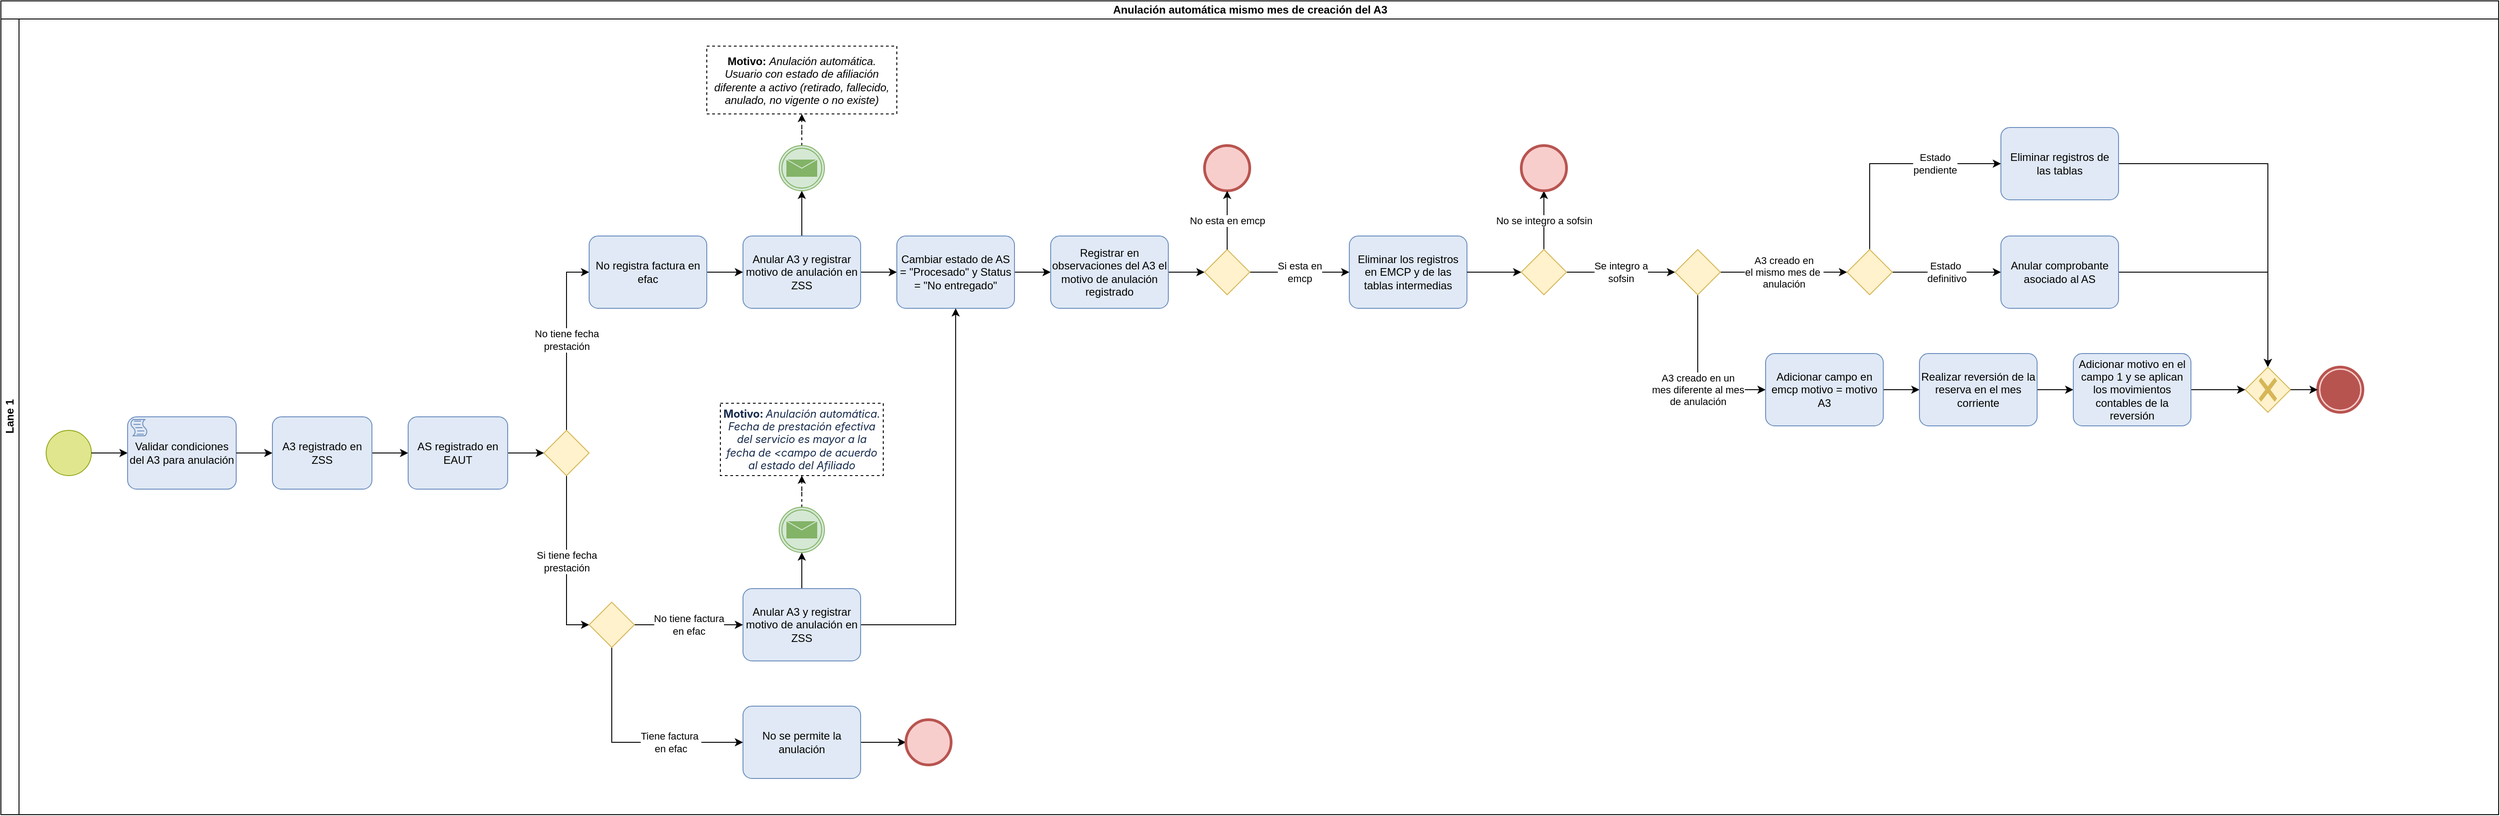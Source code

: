 <mxfile version="21.6.5" type="github">
  <diagram name="Página-1" id="4TS4ZSFtOruOx2kP_wSt">
    <mxGraphModel dx="2219" dy="939" grid="1" gridSize="10" guides="1" tooltips="1" connect="1" arrows="1" fold="1" page="1" pageScale="1" pageWidth="2800" pageHeight="930" math="0" shadow="0">
      <root>
        <mxCell id="0" />
        <mxCell id="1" parent="0" />
        <mxCell id="92HgLjJ2JLJjH0k_BAY3-1" value="Anulación automática mismo mes de creación del A3" style="swimlane;childLayout=stackLayout;resizeParent=1;resizeParentMax=0;horizontal=1;startSize=20;horizontalStack=0;html=1;" parent="1" vertex="1">
          <mxGeometry x="10" y="10" width="2760" height="900" as="geometry" />
        </mxCell>
        <mxCell id="92HgLjJ2JLJjH0k_BAY3-2" value="Lane 1" style="swimlane;startSize=20;horizontal=0;html=1;" parent="92HgLjJ2JLJjH0k_BAY3-1" vertex="1">
          <mxGeometry y="20" width="2760" height="880" as="geometry" />
        </mxCell>
        <mxCell id="92HgLjJ2JLJjH0k_BAY3-4" value="" style="points=[[0.145,0.145,0],[0.5,0,0],[0.855,0.145,0],[1,0.5,0],[0.855,0.855,0],[0.5,1,0],[0.145,0.855,0],[0,0.5,0]];shape=mxgraph.bpmn.event;html=1;verticalLabelPosition=bottom;labelBackgroundColor=#ffffff;verticalAlign=top;align=center;perimeter=ellipsePerimeter;outlineConnect=0;aspect=fixed;outline=standard;symbol=general;fillColor=#E0E68E;strokeColor=#95A81A;" parent="92HgLjJ2JLJjH0k_BAY3-2" vertex="1">
          <mxGeometry x="50" y="455" width="50" height="50" as="geometry" />
        </mxCell>
        <mxCell id="92HgLjJ2JLJjH0k_BAY3-8" style="edgeStyle=orthogonalEdgeStyle;rounded=0;orthogonalLoop=1;jettySize=auto;html=1;entryX=0;entryY=0.5;entryDx=0;entryDy=0;entryPerimeter=0;" parent="92HgLjJ2JLJjH0k_BAY3-2" source="92HgLjJ2JLJjH0k_BAY3-4" target="92HgLjJ2JLJjH0k_BAY3-40" edge="1">
          <mxGeometry relative="1" as="geometry">
            <mxPoint x="-580" y="-40" as="targetPoint" />
          </mxGeometry>
        </mxCell>
        <mxCell id="92HgLjJ2JLJjH0k_BAY3-40" value="Validar condiciones del A3 para anulación" style="points=[[0.25,0,0],[0.5,0,0],[0.75,0,0],[1,0.25,0],[1,0.5,0],[1,0.75,0],[0.75,1,0],[0.5,1,0],[0.25,1,0],[0,0.75,0],[0,0.5,0],[0,0.25,0]];shape=mxgraph.bpmn.task;whiteSpace=wrap;rectStyle=rounded;size=10;html=1;container=1;expand=0;collapsible=0;taskMarker=script;fillColor=#E0E9F5;strokeColor=#6C8EBF;" parent="92HgLjJ2JLJjH0k_BAY3-2" vertex="1">
          <mxGeometry x="140" y="440" width="120" height="80" as="geometry" />
        </mxCell>
        <mxCell id="92HgLjJ2JLJjH0k_BAY3-51" value="" style="edgeStyle=orthogonalEdgeStyle;rounded=0;orthogonalLoop=1;jettySize=auto;html=1;entryX=0;entryY=0.5;entryDx=0;entryDy=0;entryPerimeter=0;" parent="92HgLjJ2JLJjH0k_BAY3-2" source="92HgLjJ2JLJjH0k_BAY3-40" target="Pap4kky_UW2Ca2KQQF-1-5" edge="1">
          <mxGeometry relative="1" as="geometry">
            <mxPoint x="300" y="495" as="targetPoint" />
            <mxPoint x="400" y="500" as="sourcePoint" />
          </mxGeometry>
        </mxCell>
        <mxCell id="92HgLjJ2JLJjH0k_BAY3-107" style="edgeStyle=orthogonalEdgeStyle;rounded=0;orthogonalLoop=1;jettySize=auto;html=1;entryX=0;entryY=0.5;entryDx=0;entryDy=0;entryPerimeter=0;" parent="92HgLjJ2JLJjH0k_BAY3-2" source="92HgLjJ2JLJjH0k_BAY3-108" target="92HgLjJ2JLJjH0k_BAY3-149" edge="1">
          <mxGeometry relative="1" as="geometry">
            <mxPoint x="1010" y="790" as="targetPoint" />
          </mxGeometry>
        </mxCell>
        <mxCell id="92HgLjJ2JLJjH0k_BAY3-108" value="No se permite la anulación" style="points=[[0.25,0,0],[0.5,0,0],[0.75,0,0],[1,0.25,0],[1,0.5,0],[1,0.75,0],[0.75,1,0],[0.5,1,0],[0.25,1,0],[0,0.75,0],[0,0.5,0],[0,0.25,0]];shape=mxgraph.bpmn.task;whiteSpace=wrap;rectStyle=rounded;size=10;html=1;container=1;expand=0;collapsible=0;taskMarker=abstract;fillColor=#E0E9F5;strokeColor=#6C8EBF;" parent="92HgLjJ2JLJjH0k_BAY3-2" vertex="1">
          <mxGeometry x="820" y="760" width="130" height="80" as="geometry" />
        </mxCell>
        <mxCell id="92HgLjJ2JLJjH0k_BAY3-118" value="&lt;span style=&quot;box-sizing: border-box; color: rgb(23, 43, 77); font-family: -apple-system, BlinkMacSystemFont, &amp;quot;Segoe UI&amp;quot;, Roboto, Oxygen, Ubuntu, &amp;quot;Fira Sans&amp;quot;, &amp;quot;Droid Sans&amp;quot;, &amp;quot;Helvetica Neue&amp;quot;, sans-serif; letter-spacing: -0.08px; text-align: left; background-color: rgb(255, 255, 255);&quot; data-renderer-mark=&quot;true&quot;&gt;&lt;font style=&quot;font-size: 12px;&quot;&gt;&lt;b&gt;Motivo: &lt;/b&gt;&lt;i&gt;Anulación automática. Fecha de prestación efectiva del servicio es mayor a la fecha de &amp;lt;campo de acuerdo al estado del Afiliado&lt;/i&gt;&lt;/font&gt;&lt;/span&gt;" style="text;html=1;strokeColor=default;fillColor=none;align=center;verticalAlign=middle;whiteSpace=wrap;rounded=0;dashed=1;" parent="92HgLjJ2JLJjH0k_BAY3-2" vertex="1">
          <mxGeometry x="795" y="425" width="180" height="80" as="geometry" />
        </mxCell>
        <mxCell id="92HgLjJ2JLJjH0k_BAY3-149" value="" style="points=[[0.145,0.145,0],[0.5,0,0],[0.855,0.145,0],[1,0.5,0],[0.855,0.855,0],[0.5,1,0],[0.145,0.855,0],[0,0.5,0]];shape=mxgraph.bpmn.event;html=1;verticalLabelPosition=bottom;labelBackgroundColor=#ffffff;verticalAlign=top;align=center;perimeter=ellipsePerimeter;outlineConnect=0;aspect=fixed;outline=end;symbol=terminate2;fillColor=#f8cecc;strokeColor=#b85450;" parent="92HgLjJ2JLJjH0k_BAY3-2" vertex="1">
          <mxGeometry x="1000" y="775" width="50" height="50" as="geometry" />
        </mxCell>
        <mxCell id="Pap4kky_UW2Ca2KQQF-1-10" value="No tiene fecha&lt;br&gt;prestación" style="edgeStyle=orthogonalEdgeStyle;rounded=0;orthogonalLoop=1;jettySize=auto;html=1;entryX=0;entryY=0.5;entryDx=0;entryDy=0;entryPerimeter=0;" edge="1" parent="92HgLjJ2JLJjH0k_BAY3-2" source="Pap4kky_UW2Ca2KQQF-1-3" target="Pap4kky_UW2Ca2KQQF-1-123">
          <mxGeometry relative="1" as="geometry">
            <mxPoint x="710" y="395" as="targetPoint" />
            <Array as="points">
              <mxPoint x="625" y="280" />
            </Array>
          </mxGeometry>
        </mxCell>
        <mxCell id="Pap4kky_UW2Ca2KQQF-1-17" value="Si tiene fecha&lt;br&gt;prestación" style="edgeStyle=orthogonalEdgeStyle;rounded=0;orthogonalLoop=1;jettySize=auto;html=1;exitX=0.5;exitY=1;exitDx=0;exitDy=0;exitPerimeter=0;entryX=0;entryY=0.5;entryDx=0;entryDy=0;entryPerimeter=0;" edge="1" parent="92HgLjJ2JLJjH0k_BAY3-2" source="Pap4kky_UW2Ca2KQQF-1-3" target="Pap4kky_UW2Ca2KQQF-1-128">
          <mxGeometry relative="1" as="geometry">
            <mxPoint x="650" y="670" as="targetPoint" />
          </mxGeometry>
        </mxCell>
        <mxCell id="Pap4kky_UW2Ca2KQQF-1-3" value="" style="points=[[0.25,0.25,0],[0.5,0,0],[0.75,0.25,0],[1,0.5,0],[0.75,0.75,0],[0.5,1,0],[0.25,0.75,0],[0,0.5,0]];shape=mxgraph.bpmn.gateway2;html=1;verticalLabelPosition=bottom;labelBackgroundColor=#ffffff;verticalAlign=top;align=center;perimeter=rhombusPerimeter;outlineConnect=0;outline=none;symbol=none;fillColor=#fff2cc;strokeColor=#d6b656;" vertex="1" parent="92HgLjJ2JLJjH0k_BAY3-2">
          <mxGeometry x="600" y="455" width="50" height="50" as="geometry" />
        </mxCell>
        <mxCell id="Pap4kky_UW2Ca2KQQF-1-7" style="edgeStyle=orthogonalEdgeStyle;rounded=0;orthogonalLoop=1;jettySize=auto;html=1;" edge="1" parent="92HgLjJ2JLJjH0k_BAY3-2" source="Pap4kky_UW2Ca2KQQF-1-5" target="Pap4kky_UW2Ca2KQQF-1-6">
          <mxGeometry relative="1" as="geometry" />
        </mxCell>
        <mxCell id="Pap4kky_UW2Ca2KQQF-1-5" value="A3 registrado en ZSS" style="points=[[0.25,0,0],[0.5,0,0],[0.75,0,0],[1,0.25,0],[1,0.5,0],[1,0.75,0],[0.75,1,0],[0.5,1,0],[0.25,1,0],[0,0.75,0],[0,0.5,0],[0,0.25,0]];shape=mxgraph.bpmn.task;whiteSpace=wrap;rectStyle=rounded;size=10;html=1;container=1;expand=0;collapsible=0;taskMarker=abstract;fillColor=#E0E9F5;strokeColor=#6C8EBF;" vertex="1" parent="92HgLjJ2JLJjH0k_BAY3-2">
          <mxGeometry x="300" y="440" width="110" height="80" as="geometry" />
        </mxCell>
        <mxCell id="Pap4kky_UW2Ca2KQQF-1-8" style="edgeStyle=orthogonalEdgeStyle;rounded=0;orthogonalLoop=1;jettySize=auto;html=1;" edge="1" parent="92HgLjJ2JLJjH0k_BAY3-2" source="Pap4kky_UW2Ca2KQQF-1-6" target="Pap4kky_UW2Ca2KQQF-1-3">
          <mxGeometry relative="1" as="geometry" />
        </mxCell>
        <mxCell id="Pap4kky_UW2Ca2KQQF-1-6" value="AS registrado en EAUT" style="points=[[0.25,0,0],[0.5,0,0],[0.75,0,0],[1,0.25,0],[1,0.5,0],[1,0.75,0],[0.75,1,0],[0.5,1,0],[0.25,1,0],[0,0.75,0],[0,0.5,0],[0,0.25,0]];shape=mxgraph.bpmn.task;whiteSpace=wrap;rectStyle=rounded;size=10;html=1;container=1;expand=0;collapsible=0;taskMarker=abstract;fillColor=#E0E9F5;strokeColor=#6C8EBF;" vertex="1" parent="92HgLjJ2JLJjH0k_BAY3-2">
          <mxGeometry x="450" y="440" width="110" height="80" as="geometry" />
        </mxCell>
        <mxCell id="Pap4kky_UW2Ca2KQQF-1-26" style="edgeStyle=orthogonalEdgeStyle;rounded=0;orthogonalLoop=1;jettySize=auto;html=1;entryX=0;entryY=0.5;entryDx=0;entryDy=0;entryPerimeter=0;" edge="1" parent="92HgLjJ2JLJjH0k_BAY3-2" source="Pap4kky_UW2Ca2KQQF-1-22" target="Pap4kky_UW2Ca2KQQF-1-27">
          <mxGeometry relative="1" as="geometry">
            <mxPoint x="1230" y="255" as="targetPoint" />
          </mxGeometry>
        </mxCell>
        <mxCell id="Pap4kky_UW2Ca2KQQF-1-113" style="edgeStyle=orthogonalEdgeStyle;rounded=0;orthogonalLoop=1;jettySize=auto;html=1;entryX=0.5;entryY=1;entryDx=0;entryDy=0;entryPerimeter=0;" edge="1" parent="92HgLjJ2JLJjH0k_BAY3-2" source="Pap4kky_UW2Ca2KQQF-1-22" target="Pap4kky_UW2Ca2KQQF-1-119">
          <mxGeometry relative="1" as="geometry">
            <mxPoint x="885" y="170" as="targetPoint" />
          </mxGeometry>
        </mxCell>
        <mxCell id="Pap4kky_UW2Ca2KQQF-1-22" value="Anular A3 y registrar motivo de anulación en ZSS" style="points=[[0.25,0,0],[0.5,0,0],[0.75,0,0],[1,0.25,0],[1,0.5,0],[1,0.75,0],[0.75,1,0],[0.5,1,0],[0.25,1,0],[0,0.75,0],[0,0.5,0],[0,0.25,0]];shape=mxgraph.bpmn.task;whiteSpace=wrap;rectStyle=rounded;size=10;html=1;container=1;expand=0;collapsible=0;taskMarker=abstract;fillColor=#E0E9F5;strokeColor=#6C8EBF;" vertex="1" parent="92HgLjJ2JLJjH0k_BAY3-2">
          <mxGeometry x="820" y="240" width="130" height="80" as="geometry" />
        </mxCell>
        <mxCell id="Pap4kky_UW2Ca2KQQF-1-28" style="edgeStyle=orthogonalEdgeStyle;rounded=0;orthogonalLoop=1;jettySize=auto;html=1;" edge="1" parent="92HgLjJ2JLJjH0k_BAY3-2" source="Pap4kky_UW2Ca2KQQF-1-27" target="Pap4kky_UW2Ca2KQQF-1-29">
          <mxGeometry relative="1" as="geometry">
            <mxPoint x="1410" y="255" as="targetPoint" />
          </mxGeometry>
        </mxCell>
        <mxCell id="Pap4kky_UW2Ca2KQQF-1-27" value="Cambiar estado de AS = &quot;Procesado&quot; y Status = &quot;No entregado&quot;" style="points=[[0.25,0,0],[0.5,0,0],[0.75,0,0],[1,0.25,0],[1,0.5,0],[1,0.75,0],[0.75,1,0],[0.5,1,0],[0.25,1,0],[0,0.75,0],[0,0.5,0],[0,0.25,0]];shape=mxgraph.bpmn.task;whiteSpace=wrap;rectStyle=rounded;size=10;html=1;container=1;expand=0;collapsible=0;taskMarker=abstract;fillColor=#E0E9F5;strokeColor=#6C8EBF;" vertex="1" parent="92HgLjJ2JLJjH0k_BAY3-2">
          <mxGeometry x="990" y="240" width="130" height="80" as="geometry" />
        </mxCell>
        <mxCell id="Pap4kky_UW2Ca2KQQF-1-84" style="edgeStyle=orthogonalEdgeStyle;rounded=0;orthogonalLoop=1;jettySize=auto;html=1;" edge="1" parent="92HgLjJ2JLJjH0k_BAY3-2" source="Pap4kky_UW2Ca2KQQF-1-29" target="Pap4kky_UW2Ca2KQQF-1-83">
          <mxGeometry relative="1" as="geometry" />
        </mxCell>
        <mxCell id="Pap4kky_UW2Ca2KQQF-1-29" value="Registrar en observaciones del A3 el motivo de anulación registrado" style="points=[[0.25,0,0],[0.5,0,0],[0.75,0,0],[1,0.25,0],[1,0.5,0],[1,0.75,0],[0.75,1,0],[0.5,1,0],[0.25,1,0],[0,0.75,0],[0,0.5,0],[0,0.25,0]];shape=mxgraph.bpmn.task;whiteSpace=wrap;rectStyle=rounded;size=10;html=1;container=1;expand=0;collapsible=0;taskMarker=abstract;fillColor=#E0E9F5;strokeColor=#6C8EBF;" vertex="1" parent="92HgLjJ2JLJjH0k_BAY3-2">
          <mxGeometry x="1160" y="240" width="130" height="80" as="geometry" />
        </mxCell>
        <mxCell id="Pap4kky_UW2Ca2KQQF-1-82" value="Se integro a&lt;br&gt;sofsin" style="edgeStyle=orthogonalEdgeStyle;rounded=0;orthogonalLoop=1;jettySize=auto;html=1;entryX=0;entryY=0.5;entryDx=0;entryDy=0;entryPerimeter=0;" edge="1" parent="92HgLjJ2JLJjH0k_BAY3-2" source="Pap4kky_UW2Ca2KQQF-1-88" target="Pap4kky_UW2Ca2KQQF-1-92">
          <mxGeometry relative="1" as="geometry">
            <mxPoint x="1830" y="280" as="targetPoint" />
          </mxGeometry>
        </mxCell>
        <mxCell id="Pap4kky_UW2Ca2KQQF-1-38" value="Eliminar los registros en EMCP y de las tablas intermedias" style="points=[[0.25,0,0],[0.5,0,0],[0.75,0,0],[1,0.25,0],[1,0.5,0],[1,0.75,0],[0.75,1,0],[0.5,1,0],[0.25,1,0],[0,0.75,0],[0,0.5,0],[0,0.25,0]];shape=mxgraph.bpmn.task;whiteSpace=wrap;rectStyle=rounded;size=10;html=1;container=1;expand=0;collapsible=0;taskMarker=abstract;fillColor=#E0E9F5;strokeColor=#6C8EBF;" vertex="1" parent="92HgLjJ2JLJjH0k_BAY3-2">
          <mxGeometry x="1490" y="240" width="130" height="80" as="geometry" />
        </mxCell>
        <mxCell id="Pap4kky_UW2Ca2KQQF-1-85" value="Si esta en&lt;br&gt;emcp" style="edgeStyle=orthogonalEdgeStyle;rounded=0;orthogonalLoop=1;jettySize=auto;html=1;" edge="1" parent="92HgLjJ2JLJjH0k_BAY3-2" source="Pap4kky_UW2Ca2KQQF-1-83" target="Pap4kky_UW2Ca2KQQF-1-38">
          <mxGeometry relative="1" as="geometry" />
        </mxCell>
        <mxCell id="Pap4kky_UW2Ca2KQQF-1-83" value="" style="points=[[0.25,0.25,0],[0.5,0,0],[0.75,0.25,0],[1,0.5,0],[0.75,0.75,0],[0.5,1,0],[0.25,0.75,0],[0,0.5,0]];shape=mxgraph.bpmn.gateway2;html=1;verticalLabelPosition=bottom;labelBackgroundColor=#ffffff;verticalAlign=top;align=center;perimeter=rhombusPerimeter;outlineConnect=0;outline=none;symbol=none;fillColor=#fff2cc;strokeColor=#d6b656;" vertex="1" parent="92HgLjJ2JLJjH0k_BAY3-2">
          <mxGeometry x="1330" y="255" width="50" height="50" as="geometry" />
        </mxCell>
        <mxCell id="Pap4kky_UW2Ca2KQQF-1-87" value="" style="points=[[0.145,0.145,0],[0.5,0,0],[0.855,0.145,0],[1,0.5,0],[0.855,0.855,0],[0.5,1,0],[0.145,0.855,0],[0,0.5,0]];shape=mxgraph.bpmn.event;html=1;verticalLabelPosition=bottom;labelBackgroundColor=#ffffff;verticalAlign=top;align=center;perimeter=ellipsePerimeter;outlineConnect=0;aspect=fixed;outline=end;symbol=terminate2;fillColor=#f8cecc;strokeColor=#b85450;" vertex="1" parent="92HgLjJ2JLJjH0k_BAY3-2">
          <mxGeometry x="1330" y="140" width="50" height="50" as="geometry" />
        </mxCell>
        <mxCell id="Pap4kky_UW2Ca2KQQF-1-86" value="No esta en emcp" style="edgeStyle=orthogonalEdgeStyle;rounded=0;orthogonalLoop=1;jettySize=auto;html=1;" edge="1" parent="92HgLjJ2JLJjH0k_BAY3-2" source="Pap4kky_UW2Ca2KQQF-1-83" target="Pap4kky_UW2Ca2KQQF-1-87">
          <mxGeometry relative="1" as="geometry">
            <mxPoint x="1355" y="180" as="targetPoint" />
          </mxGeometry>
        </mxCell>
        <mxCell id="Pap4kky_UW2Ca2KQQF-1-90" value="No se integro a sofsin" style="edgeStyle=orthogonalEdgeStyle;rounded=0;orthogonalLoop=1;jettySize=auto;html=1;" edge="1" parent="92HgLjJ2JLJjH0k_BAY3-2" source="Pap4kky_UW2Ca2KQQF-1-88" target="Pap4kky_UW2Ca2KQQF-1-91">
          <mxGeometry relative="1" as="geometry">
            <mxPoint x="1705" y="180" as="targetPoint" />
          </mxGeometry>
        </mxCell>
        <mxCell id="Pap4kky_UW2Ca2KQQF-1-88" value="" style="points=[[0.25,0.25,0],[0.5,0,0],[0.75,0.25,0],[1,0.5,0],[0.75,0.75,0],[0.5,1,0],[0.25,0.75,0],[0,0.5,0]];shape=mxgraph.bpmn.gateway2;html=1;verticalLabelPosition=bottom;labelBackgroundColor=#ffffff;verticalAlign=top;align=center;perimeter=rhombusPerimeter;outlineConnect=0;outline=none;symbol=none;fillColor=#fff2cc;strokeColor=#d6b656;" vertex="1" parent="92HgLjJ2JLJjH0k_BAY3-2">
          <mxGeometry x="1680" y="255" width="50" height="50" as="geometry" />
        </mxCell>
        <mxCell id="Pap4kky_UW2Ca2KQQF-1-89" value="" style="edgeStyle=orthogonalEdgeStyle;rounded=0;orthogonalLoop=1;jettySize=auto;html=1;" edge="1" parent="92HgLjJ2JLJjH0k_BAY3-2" source="Pap4kky_UW2Ca2KQQF-1-38" target="Pap4kky_UW2Ca2KQQF-1-88">
          <mxGeometry relative="1" as="geometry">
            <mxPoint x="1630" y="310" as="sourcePoint" />
            <mxPoint x="1845" y="510" as="targetPoint" />
          </mxGeometry>
        </mxCell>
        <mxCell id="Pap4kky_UW2Ca2KQQF-1-91" value="" style="points=[[0.145,0.145,0],[0.5,0,0],[0.855,0.145,0],[1,0.5,0],[0.855,0.855,0],[0.5,1,0],[0.145,0.855,0],[0,0.5,0]];shape=mxgraph.bpmn.event;html=1;verticalLabelPosition=bottom;labelBackgroundColor=#ffffff;verticalAlign=top;align=center;perimeter=ellipsePerimeter;outlineConnect=0;aspect=fixed;outline=end;symbol=terminate2;fillColor=#f8cecc;strokeColor=#b85450;" vertex="1" parent="92HgLjJ2JLJjH0k_BAY3-2">
          <mxGeometry x="1680" y="140" width="50" height="50" as="geometry" />
        </mxCell>
        <mxCell id="Pap4kky_UW2Ca2KQQF-1-93" value="A3 creado en&lt;br&gt;el mismo mes de&amp;nbsp;&lt;br&gt;anulación" style="edgeStyle=orthogonalEdgeStyle;rounded=0;orthogonalLoop=1;jettySize=auto;html=1;" edge="1" parent="92HgLjJ2JLJjH0k_BAY3-2" source="Pap4kky_UW2Ca2KQQF-1-92" target="Pap4kky_UW2Ca2KQQF-1-97">
          <mxGeometry relative="1" as="geometry">
            <mxPoint x="2030" y="280" as="targetPoint" />
          </mxGeometry>
        </mxCell>
        <mxCell id="Pap4kky_UW2Ca2KQQF-1-95" value="A3 creado en un&lt;br&gt;mes diferente al mes&lt;br&gt;de anulación" style="edgeStyle=orthogonalEdgeStyle;rounded=0;orthogonalLoop=1;jettySize=auto;html=1;entryX=0;entryY=0.5;entryDx=0;entryDy=0;entryPerimeter=0;" edge="1" parent="92HgLjJ2JLJjH0k_BAY3-2" source="Pap4kky_UW2Ca2KQQF-1-92" target="Pap4kky_UW2Ca2KQQF-1-96">
          <mxGeometry x="0.167" relative="1" as="geometry">
            <mxPoint x="1875" y="430" as="targetPoint" />
            <Array as="points">
              <mxPoint x="1875" y="410" />
            </Array>
            <mxPoint as="offset" />
          </mxGeometry>
        </mxCell>
        <mxCell id="Pap4kky_UW2Ca2KQQF-1-92" value="" style="points=[[0.25,0.25,0],[0.5,0,0],[0.75,0.25,0],[1,0.5,0],[0.75,0.75,0],[0.5,1,0],[0.25,0.75,0],[0,0.5,0]];shape=mxgraph.bpmn.gateway2;html=1;verticalLabelPosition=bottom;labelBackgroundColor=#ffffff;verticalAlign=top;align=center;perimeter=rhombusPerimeter;outlineConnect=0;outline=none;symbol=none;fillColor=#fff2cc;strokeColor=#d6b656;" vertex="1" parent="92HgLjJ2JLJjH0k_BAY3-2">
          <mxGeometry x="1850" y="255" width="50" height="50" as="geometry" />
        </mxCell>
        <mxCell id="Pap4kky_UW2Ca2KQQF-1-102" style="edgeStyle=orthogonalEdgeStyle;rounded=0;orthogonalLoop=1;jettySize=auto;html=1;" edge="1" parent="92HgLjJ2JLJjH0k_BAY3-2" source="Pap4kky_UW2Ca2KQQF-1-94" target="Pap4kky_UW2Ca2KQQF-1-101">
          <mxGeometry relative="1" as="geometry" />
        </mxCell>
        <mxCell id="Pap4kky_UW2Ca2KQQF-1-94" value="Eliminar registros de las tablas" style="points=[[0.25,0,0],[0.5,0,0],[0.75,0,0],[1,0.25,0],[1,0.5,0],[1,0.75,0],[0.75,1,0],[0.5,1,0],[0.25,1,0],[0,0.75,0],[0,0.5,0],[0,0.25,0]];shape=mxgraph.bpmn.task;whiteSpace=wrap;rectStyle=rounded;size=10;html=1;container=1;expand=0;collapsible=0;taskMarker=abstract;fillColor=#E0E9F5;strokeColor=#6C8EBF;" vertex="1" parent="92HgLjJ2JLJjH0k_BAY3-2">
          <mxGeometry x="2210" y="120" width="130" height="80" as="geometry" />
        </mxCell>
        <mxCell id="Pap4kky_UW2Ca2KQQF-1-106" style="edgeStyle=orthogonalEdgeStyle;rounded=0;orthogonalLoop=1;jettySize=auto;html=1;entryX=0;entryY=0.5;entryDx=0;entryDy=0;entryPerimeter=0;" edge="1" parent="92HgLjJ2JLJjH0k_BAY3-2" source="Pap4kky_UW2Ca2KQQF-1-96" target="Pap4kky_UW2Ca2KQQF-1-107">
          <mxGeometry relative="1" as="geometry">
            <mxPoint x="2230" y="410" as="targetPoint" />
          </mxGeometry>
        </mxCell>
        <mxCell id="Pap4kky_UW2Ca2KQQF-1-96" value="Adicionar campo en emcp motivo = motivo A3" style="points=[[0.25,0,0],[0.5,0,0],[0.75,0,0],[1,0.25,0],[1,0.5,0],[1,0.75,0],[0.75,1,0],[0.5,1,0],[0.25,1,0],[0,0.75,0],[0,0.5,0],[0,0.25,0]];shape=mxgraph.bpmn.task;whiteSpace=wrap;rectStyle=rounded;size=10;html=1;container=1;expand=0;collapsible=0;taskMarker=abstract;fillColor=#E0E9F5;strokeColor=#6C8EBF;" vertex="1" parent="92HgLjJ2JLJjH0k_BAY3-2">
          <mxGeometry x="1950" y="370" width="130" height="80" as="geometry" />
        </mxCell>
        <mxCell id="Pap4kky_UW2Ca2KQQF-1-98" value="Estado&lt;br&gt;pendiente" style="edgeStyle=orthogonalEdgeStyle;rounded=0;orthogonalLoop=1;jettySize=auto;html=1;entryX=0;entryY=0.5;entryDx=0;entryDy=0;entryPerimeter=0;" edge="1" parent="92HgLjJ2JLJjH0k_BAY3-2" source="Pap4kky_UW2Ca2KQQF-1-97" target="Pap4kky_UW2Ca2KQQF-1-94">
          <mxGeometry x="0.391" relative="1" as="geometry">
            <mxPoint x="2200" y="280" as="targetPoint" />
            <Array as="points">
              <mxPoint x="2065" y="160" />
            </Array>
            <mxPoint as="offset" />
          </mxGeometry>
        </mxCell>
        <mxCell id="Pap4kky_UW2Ca2KQQF-1-99" value="Estado&amp;nbsp;&lt;br&gt;definitivo" style="edgeStyle=orthogonalEdgeStyle;rounded=0;orthogonalLoop=1;jettySize=auto;html=1;entryX=0;entryY=0.5;entryDx=0;entryDy=0;entryPerimeter=0;" edge="1" parent="92HgLjJ2JLJjH0k_BAY3-2" source="Pap4kky_UW2Ca2KQQF-1-97" target="Pap4kky_UW2Ca2KQQF-1-100">
          <mxGeometry relative="1" as="geometry">
            <mxPoint x="2200" y="280" as="targetPoint" />
          </mxGeometry>
        </mxCell>
        <mxCell id="Pap4kky_UW2Ca2KQQF-1-97" value="" style="points=[[0.25,0.25,0],[0.5,0,0],[0.75,0.25,0],[1,0.5,0],[0.75,0.75,0],[0.5,1,0],[0.25,0.75,0],[0,0.5,0]];shape=mxgraph.bpmn.gateway2;html=1;verticalLabelPosition=bottom;labelBackgroundColor=#ffffff;verticalAlign=top;align=center;perimeter=rhombusPerimeter;outlineConnect=0;outline=none;symbol=none;fillColor=#fff2cc;strokeColor=#d6b656;" vertex="1" parent="92HgLjJ2JLJjH0k_BAY3-2">
          <mxGeometry x="2040" y="255" width="50" height="50" as="geometry" />
        </mxCell>
        <mxCell id="Pap4kky_UW2Ca2KQQF-1-103" style="edgeStyle=orthogonalEdgeStyle;rounded=0;orthogonalLoop=1;jettySize=auto;html=1;entryX=0.5;entryY=0;entryDx=0;entryDy=0;entryPerimeter=0;" edge="1" parent="92HgLjJ2JLJjH0k_BAY3-2" source="Pap4kky_UW2Ca2KQQF-1-100" target="Pap4kky_UW2Ca2KQQF-1-101">
          <mxGeometry relative="1" as="geometry" />
        </mxCell>
        <mxCell id="Pap4kky_UW2Ca2KQQF-1-100" value="Anular comprobante asociado al AS" style="points=[[0.25,0,0],[0.5,0,0],[0.75,0,0],[1,0.25,0],[1,0.5,0],[1,0.75,0],[0.75,1,0],[0.5,1,0],[0.25,1,0],[0,0.75,0],[0,0.5,0],[0,0.25,0]];shape=mxgraph.bpmn.task;whiteSpace=wrap;rectStyle=rounded;size=10;html=1;container=1;expand=0;collapsible=0;taskMarker=abstract;fillColor=#E0E9F5;strokeColor=#6C8EBF;" vertex="1" parent="92HgLjJ2JLJjH0k_BAY3-2">
          <mxGeometry x="2210" y="240" width="130" height="80" as="geometry" />
        </mxCell>
        <mxCell id="Pap4kky_UW2Ca2KQQF-1-101" value="" style="points=[[0.25,0.25,0],[0.5,0,0],[0.75,0.25,0],[1,0.5,0],[0.75,0.75,0],[0.5,1,0],[0.25,0.75,0],[0,0.5,0]];shape=mxgraph.bpmn.gateway2;html=1;verticalLabelPosition=bottom;labelBackgroundColor=#ffffff;verticalAlign=top;align=center;perimeter=rhombusPerimeter;outlineConnect=0;outline=none;symbol=none;gwType=exclusive;fillColor=#fff2cc;strokeColor=#d6b656;" vertex="1" parent="92HgLjJ2JLJjH0k_BAY3-2">
          <mxGeometry x="2480" y="385" width="50" height="50" as="geometry" />
        </mxCell>
        <mxCell id="Pap4kky_UW2Ca2KQQF-1-109" style="edgeStyle=orthogonalEdgeStyle;rounded=0;orthogonalLoop=1;jettySize=auto;html=1;entryX=0;entryY=0.5;entryDx=0;entryDy=0;entryPerimeter=0;" edge="1" parent="92HgLjJ2JLJjH0k_BAY3-2" source="Pap4kky_UW2Ca2KQQF-1-107" target="Pap4kky_UW2Ca2KQQF-1-108">
          <mxGeometry relative="1" as="geometry" />
        </mxCell>
        <mxCell id="Pap4kky_UW2Ca2KQQF-1-107" value="Realizar reversión de la reserva en el mes corriente" style="points=[[0.25,0,0],[0.5,0,0],[0.75,0,0],[1,0.25,0],[1,0.5,0],[1,0.75,0],[0.75,1,0],[0.5,1,0],[0.25,1,0],[0,0.75,0],[0,0.5,0],[0,0.25,0]];shape=mxgraph.bpmn.task;whiteSpace=wrap;rectStyle=rounded;size=10;html=1;container=1;expand=0;collapsible=0;taskMarker=abstract;fillColor=#E0E9F5;strokeColor=#6C8EBF;" vertex="1" parent="92HgLjJ2JLJjH0k_BAY3-2">
          <mxGeometry x="2120" y="370" width="130" height="80" as="geometry" />
        </mxCell>
        <mxCell id="Pap4kky_UW2Ca2KQQF-1-104" value="" style="points=[[0.145,0.145,0],[0.5,0,0],[0.855,0.145,0],[1,0.5,0],[0.855,0.855,0],[0.5,1,0],[0.145,0.855,0],[0,0.5,0]];shape=mxgraph.bpmn.event;html=1;verticalLabelPosition=bottom;labelBackgroundColor=#ffffff;verticalAlign=top;align=center;perimeter=ellipsePerimeter;outlineConnect=0;aspect=fixed;outline=end;symbol=terminate;fillColor=#f8cecc;strokeColor=#b85450;" vertex="1" parent="92HgLjJ2JLJjH0k_BAY3-2">
          <mxGeometry x="2560" y="385" width="50" height="50" as="geometry" />
        </mxCell>
        <mxCell id="Pap4kky_UW2Ca2KQQF-1-105" style="edgeStyle=orthogonalEdgeStyle;rounded=0;orthogonalLoop=1;jettySize=auto;html=1;" edge="1" parent="92HgLjJ2JLJjH0k_BAY3-2" source="Pap4kky_UW2Ca2KQQF-1-101" target="Pap4kky_UW2Ca2KQQF-1-104">
          <mxGeometry relative="1" as="geometry" />
        </mxCell>
        <mxCell id="Pap4kky_UW2Ca2KQQF-1-110" style="edgeStyle=orthogonalEdgeStyle;rounded=0;orthogonalLoop=1;jettySize=auto;html=1;" edge="1" parent="92HgLjJ2JLJjH0k_BAY3-2" source="Pap4kky_UW2Ca2KQQF-1-108" target="Pap4kky_UW2Ca2KQQF-1-101">
          <mxGeometry relative="1" as="geometry" />
        </mxCell>
        <mxCell id="Pap4kky_UW2Ca2KQQF-1-108" value="Adicionar motivo en el campo 1 y se aplican los movimientos contables de la reversión" style="points=[[0.25,0,0],[0.5,0,0],[0.75,0,0],[1,0.25,0],[1,0.5,0],[1,0.75,0],[0.75,1,0],[0.5,1,0],[0.25,1,0],[0,0.75,0],[0,0.5,0],[0,0.25,0]];shape=mxgraph.bpmn.task;whiteSpace=wrap;rectStyle=rounded;size=10;html=1;container=1;expand=0;collapsible=0;taskMarker=abstract;fillColor=#E0E9F5;strokeColor=#6C8EBF;" vertex="1" parent="92HgLjJ2JLJjH0k_BAY3-2">
          <mxGeometry x="2290" y="370" width="130" height="80" as="geometry" />
        </mxCell>
        <mxCell id="Pap4kky_UW2Ca2KQQF-1-115" style="edgeStyle=orthogonalEdgeStyle;rounded=0;orthogonalLoop=1;jettySize=auto;html=1;entryX=0.5;entryY=1;entryDx=0;entryDy=0;dashed=1;" edge="1" parent="92HgLjJ2JLJjH0k_BAY3-2" source="Pap4kky_UW2Ca2KQQF-1-119" target="Pap4kky_UW2Ca2KQQF-1-114">
          <mxGeometry relative="1" as="geometry">
            <mxPoint x="885" y="120" as="sourcePoint" />
          </mxGeometry>
        </mxCell>
        <mxCell id="Pap4kky_UW2Ca2KQQF-1-114" value="&lt;b&gt;Motivo:&lt;/b&gt; &lt;i&gt;Anulación automática. Usuario con estado de afiliación diferente a activo (retirado, fallecido, anulado, no vigente o no existe)&lt;/i&gt;" style="text;html=1;strokeColor=default;fillColor=none;align=center;verticalAlign=middle;whiteSpace=wrap;rounded=0;dashed=1;" vertex="1" parent="92HgLjJ2JLJjH0k_BAY3-2">
          <mxGeometry x="780" y="30" width="210" height="75" as="geometry" />
        </mxCell>
        <mxCell id="Pap4kky_UW2Ca2KQQF-1-121" style="edgeStyle=orthogonalEdgeStyle;rounded=0;orthogonalLoop=1;jettySize=auto;html=1;" edge="1" parent="92HgLjJ2JLJjH0k_BAY3-2" source="Pap4kky_UW2Ca2KQQF-1-116" target="Pap4kky_UW2Ca2KQQF-1-120">
          <mxGeometry relative="1" as="geometry" />
        </mxCell>
        <mxCell id="Pap4kky_UW2Ca2KQQF-1-132" value="" style="edgeStyle=orthogonalEdgeStyle;rounded=0;orthogonalLoop=1;jettySize=auto;html=1;entryX=0.5;entryY=1;entryDx=0;entryDy=0;entryPerimeter=0;" edge="1" parent="92HgLjJ2JLJjH0k_BAY3-2" source="Pap4kky_UW2Ca2KQQF-1-116" target="Pap4kky_UW2Ca2KQQF-1-27">
          <mxGeometry relative="1" as="geometry">
            <mxPoint x="1070" y="670" as="targetPoint" />
          </mxGeometry>
        </mxCell>
        <mxCell id="Pap4kky_UW2Ca2KQQF-1-116" value="Anular A3 y registrar motivo de anulación en ZSS" style="points=[[0.25,0,0],[0.5,0,0],[0.75,0,0],[1,0.25,0],[1,0.5,0],[1,0.75,0],[0.75,1,0],[0.5,1,0],[0.25,1,0],[0,0.75,0],[0,0.5,0],[0,0.25,0]];shape=mxgraph.bpmn.task;whiteSpace=wrap;rectStyle=rounded;size=10;html=1;container=1;expand=0;collapsible=0;taskMarker=abstract;fillColor=#E0E9F5;strokeColor=#6C8EBF;" vertex="1" parent="92HgLjJ2JLJjH0k_BAY3-2">
          <mxGeometry x="820" y="630" width="130" height="80" as="geometry" />
        </mxCell>
        <mxCell id="Pap4kky_UW2Ca2KQQF-1-119" value="" style="points=[[0.145,0.145,0],[0.5,0,0],[0.855,0.145,0],[1,0.5,0],[0.855,0.855,0],[0.5,1,0],[0.145,0.855,0],[0,0.5,0]];shape=mxgraph.bpmn.event;html=1;verticalLabelPosition=bottom;labelBackgroundColor=#ffffff;verticalAlign=top;align=center;perimeter=ellipsePerimeter;outlineConnect=0;aspect=fixed;outline=throwing;symbol=message;fillColor=#d5e8d4;strokeColor=#82b366;" vertex="1" parent="92HgLjJ2JLJjH0k_BAY3-2">
          <mxGeometry x="860" y="140" width="50" height="50" as="geometry" />
        </mxCell>
        <mxCell id="Pap4kky_UW2Ca2KQQF-1-122" style="edgeStyle=orthogonalEdgeStyle;rounded=0;orthogonalLoop=1;jettySize=auto;html=1;dashed=1;" edge="1" parent="92HgLjJ2JLJjH0k_BAY3-2" source="Pap4kky_UW2Ca2KQQF-1-120" target="92HgLjJ2JLJjH0k_BAY3-118">
          <mxGeometry relative="1" as="geometry" />
        </mxCell>
        <mxCell id="Pap4kky_UW2Ca2KQQF-1-120" value="" style="points=[[0.145,0.145,0],[0.5,0,0],[0.855,0.145,0],[1,0.5,0],[0.855,0.855,0],[0.5,1,0],[0.145,0.855,0],[0,0.5,0]];shape=mxgraph.bpmn.event;html=1;verticalLabelPosition=bottom;labelBackgroundColor=#ffffff;verticalAlign=top;align=center;perimeter=ellipsePerimeter;outlineConnect=0;aspect=fixed;outline=throwing;symbol=message;fillColor=#d5e8d4;strokeColor=#82b366;" vertex="1" parent="92HgLjJ2JLJjH0k_BAY3-2">
          <mxGeometry x="860" y="540" width="50" height="50" as="geometry" />
        </mxCell>
        <mxCell id="Pap4kky_UW2Ca2KQQF-1-124" style="edgeStyle=orthogonalEdgeStyle;rounded=0;orthogonalLoop=1;jettySize=auto;html=1;entryX=0;entryY=0.5;entryDx=0;entryDy=0;entryPerimeter=0;" edge="1" parent="92HgLjJ2JLJjH0k_BAY3-2" source="Pap4kky_UW2Ca2KQQF-1-123" target="Pap4kky_UW2Ca2KQQF-1-22">
          <mxGeometry relative="1" as="geometry" />
        </mxCell>
        <mxCell id="Pap4kky_UW2Ca2KQQF-1-123" value="No registra factura en efac" style="points=[[0.25,0,0],[0.5,0,0],[0.75,0,0],[1,0.25,0],[1,0.5,0],[1,0.75,0],[0.75,1,0],[0.5,1,0],[0.25,1,0],[0,0.75,0],[0,0.5,0],[0,0.25,0]];shape=mxgraph.bpmn.task;whiteSpace=wrap;rectStyle=rounded;size=10;html=1;container=1;expand=0;collapsible=0;taskMarker=abstract;fillColor=#E0E9F5;strokeColor=#6C8EBF;" vertex="1" parent="92HgLjJ2JLJjH0k_BAY3-2">
          <mxGeometry x="650" y="240" width="130" height="80" as="geometry" />
        </mxCell>
        <mxCell id="Pap4kky_UW2Ca2KQQF-1-129" value="No tiene factura&lt;br&gt;en efac" style="edgeStyle=orthogonalEdgeStyle;rounded=0;orthogonalLoop=1;jettySize=auto;html=1;" edge="1" parent="92HgLjJ2JLJjH0k_BAY3-2" source="Pap4kky_UW2Ca2KQQF-1-128" target="Pap4kky_UW2Ca2KQQF-1-116">
          <mxGeometry relative="1" as="geometry" />
        </mxCell>
        <mxCell id="Pap4kky_UW2Ca2KQQF-1-130" value="Tiene factura&amp;nbsp;&lt;br&gt;en efac" style="edgeStyle=orthogonalEdgeStyle;rounded=0;orthogonalLoop=1;jettySize=auto;html=1;entryX=0;entryY=0.5;entryDx=0;entryDy=0;entryPerimeter=0;" edge="1" parent="92HgLjJ2JLJjH0k_BAY3-2" source="Pap4kky_UW2Ca2KQQF-1-128" target="92HgLjJ2JLJjH0k_BAY3-108">
          <mxGeometry x="0.36" relative="1" as="geometry">
            <mxPoint x="820" y="800" as="targetPoint" />
            <Array as="points">
              <mxPoint x="675" y="800" />
            </Array>
            <mxPoint as="offset" />
          </mxGeometry>
        </mxCell>
        <mxCell id="Pap4kky_UW2Ca2KQQF-1-128" value="" style="points=[[0.25,0.25,0],[0.5,0,0],[0.75,0.25,0],[1,0.5,0],[0.75,0.75,0],[0.5,1,0],[0.25,0.75,0],[0,0.5,0]];shape=mxgraph.bpmn.gateway2;html=1;verticalLabelPosition=bottom;labelBackgroundColor=#ffffff;verticalAlign=top;align=center;perimeter=rhombusPerimeter;outlineConnect=0;outline=none;symbol=none;fillColor=#fff2cc;strokeColor=#d6b656;" vertex="1" parent="92HgLjJ2JLJjH0k_BAY3-2">
          <mxGeometry x="650" y="645" width="50" height="50" as="geometry" />
        </mxCell>
      </root>
    </mxGraphModel>
  </diagram>
</mxfile>
